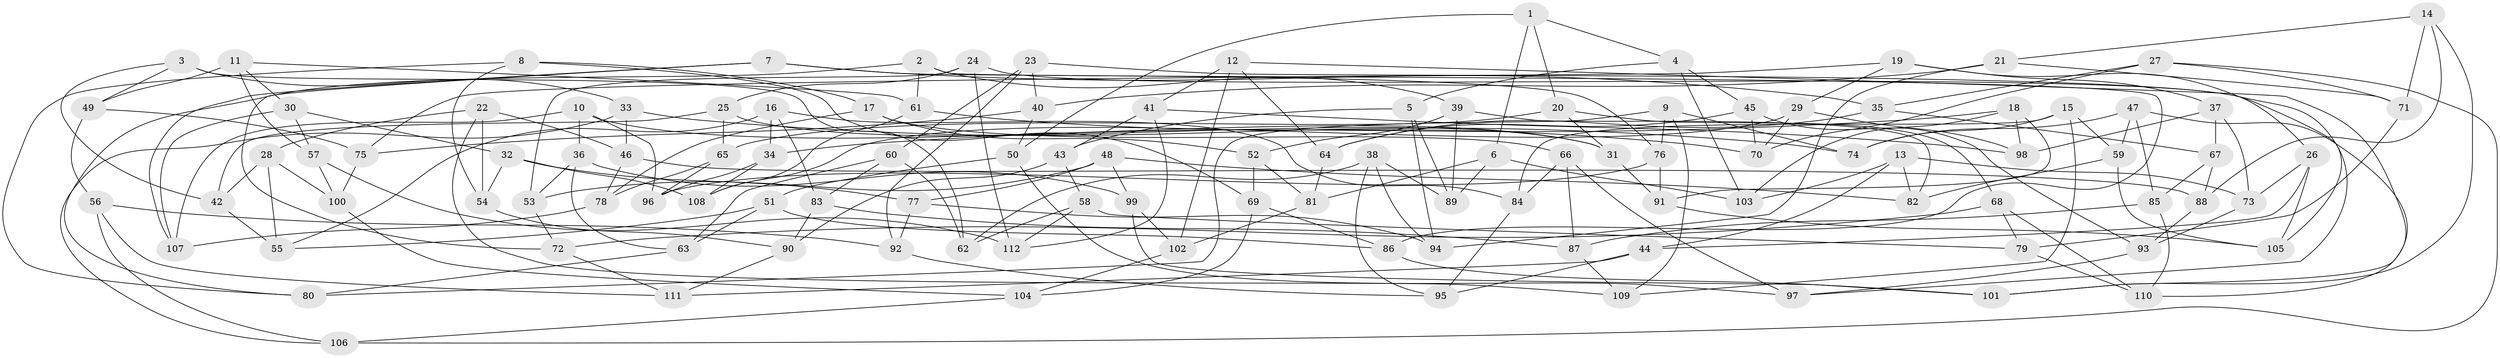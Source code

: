 // coarse degree distribution, {6: 0.4444444444444444, 4: 0.4444444444444444, 5: 0.09722222222222222, 3: 0.013888888888888888}
// Generated by graph-tools (version 1.1) at 2025/42/03/06/25 10:42:18]
// undirected, 112 vertices, 224 edges
graph export_dot {
graph [start="1"]
  node [color=gray90,style=filled];
  1;
  2;
  3;
  4;
  5;
  6;
  7;
  8;
  9;
  10;
  11;
  12;
  13;
  14;
  15;
  16;
  17;
  18;
  19;
  20;
  21;
  22;
  23;
  24;
  25;
  26;
  27;
  28;
  29;
  30;
  31;
  32;
  33;
  34;
  35;
  36;
  37;
  38;
  39;
  40;
  41;
  42;
  43;
  44;
  45;
  46;
  47;
  48;
  49;
  50;
  51;
  52;
  53;
  54;
  55;
  56;
  57;
  58;
  59;
  60;
  61;
  62;
  63;
  64;
  65;
  66;
  67;
  68;
  69;
  70;
  71;
  72;
  73;
  74;
  75;
  76;
  77;
  78;
  79;
  80;
  81;
  82;
  83;
  84;
  85;
  86;
  87;
  88;
  89;
  90;
  91;
  92;
  93;
  94;
  95;
  96;
  97;
  98;
  99;
  100;
  101;
  102;
  103;
  104;
  105;
  106;
  107;
  108;
  109;
  110;
  111;
  112;
  1 -- 6;
  1 -- 4;
  1 -- 50;
  1 -- 20;
  2 -- 80;
  2 -- 86;
  2 -- 39;
  2 -- 61;
  3 -- 49;
  3 -- 62;
  3 -- 33;
  3 -- 42;
  4 -- 103;
  4 -- 5;
  4 -- 45;
  5 -- 43;
  5 -- 89;
  5 -- 94;
  6 -- 81;
  6 -- 103;
  6 -- 89;
  7 -- 72;
  7 -- 35;
  7 -- 107;
  7 -- 76;
  8 -- 17;
  8 -- 80;
  8 -- 69;
  8 -- 54;
  9 -- 109;
  9 -- 74;
  9 -- 76;
  9 -- 80;
  10 -- 107;
  10 -- 31;
  10 -- 36;
  10 -- 96;
  11 -- 49;
  11 -- 57;
  11 -- 61;
  11 -- 30;
  12 -- 102;
  12 -- 101;
  12 -- 64;
  12 -- 41;
  13 -- 73;
  13 -- 44;
  13 -- 103;
  13 -- 82;
  14 -- 88;
  14 -- 21;
  14 -- 101;
  14 -- 71;
  15 -- 84;
  15 -- 109;
  15 -- 59;
  15 -- 74;
  16 -- 34;
  16 -- 83;
  16 -- 55;
  16 -- 84;
  17 -- 52;
  17 -- 78;
  17 -- 66;
  18 -- 98;
  18 -- 91;
  18 -- 103;
  18 -- 34;
  19 -- 75;
  19 -- 26;
  19 -- 29;
  19 -- 37;
  20 -- 65;
  20 -- 68;
  20 -- 31;
  21 -- 71;
  21 -- 40;
  21 -- 94;
  22 -- 109;
  22 -- 46;
  22 -- 54;
  22 -- 28;
  23 -- 60;
  23 -- 92;
  23 -- 105;
  23 -- 40;
  24 -- 25;
  24 -- 53;
  24 -- 112;
  24 -- 97;
  25 -- 42;
  25 -- 31;
  25 -- 65;
  26 -- 73;
  26 -- 105;
  26 -- 44;
  27 -- 70;
  27 -- 106;
  27 -- 35;
  27 -- 71;
  28 -- 100;
  28 -- 42;
  28 -- 55;
  29 -- 98;
  29 -- 70;
  29 -- 108;
  30 -- 107;
  30 -- 57;
  30 -- 32;
  31 -- 91;
  32 -- 54;
  32 -- 77;
  32 -- 108;
  33 -- 74;
  33 -- 46;
  33 -- 106;
  34 -- 108;
  34 -- 96;
  35 -- 64;
  35 -- 67;
  36 -- 63;
  36 -- 99;
  36 -- 53;
  37 -- 67;
  37 -- 98;
  37 -- 73;
  38 -- 62;
  38 -- 95;
  38 -- 89;
  38 -- 94;
  39 -- 82;
  39 -- 89;
  39 -- 52;
  40 -- 50;
  40 -- 75;
  41 -- 43;
  41 -- 98;
  41 -- 112;
  42 -- 55;
  43 -- 58;
  43 -- 90;
  44 -- 111;
  44 -- 95;
  45 -- 64;
  45 -- 70;
  45 -- 93;
  46 -- 88;
  46 -- 78;
  47 -- 85;
  47 -- 59;
  47 -- 74;
  47 -- 110;
  48 -- 82;
  48 -- 77;
  48 -- 99;
  48 -- 53;
  49 -- 75;
  49 -- 56;
  50 -- 51;
  50 -- 97;
  51 -- 86;
  51 -- 55;
  51 -- 63;
  52 -- 69;
  52 -- 81;
  53 -- 72;
  54 -- 90;
  56 -- 92;
  56 -- 106;
  56 -- 111;
  57 -- 112;
  57 -- 100;
  58 -- 79;
  58 -- 112;
  58 -- 62;
  59 -- 105;
  59 -- 82;
  60 -- 63;
  60 -- 62;
  60 -- 83;
  61 -- 108;
  61 -- 70;
  63 -- 80;
  64 -- 81;
  65 -- 78;
  65 -- 96;
  66 -- 97;
  66 -- 84;
  66 -- 87;
  67 -- 85;
  67 -- 88;
  68 -- 79;
  68 -- 110;
  68 -- 72;
  69 -- 86;
  69 -- 104;
  71 -- 79;
  72 -- 111;
  73 -- 93;
  75 -- 100;
  76 -- 96;
  76 -- 91;
  77 -- 94;
  77 -- 92;
  78 -- 107;
  79 -- 110;
  81 -- 102;
  83 -- 87;
  83 -- 90;
  84 -- 95;
  85 -- 87;
  85 -- 110;
  86 -- 101;
  87 -- 109;
  88 -- 93;
  90 -- 111;
  91 -- 105;
  92 -- 95;
  93 -- 97;
  99 -- 101;
  99 -- 102;
  100 -- 104;
  102 -- 104;
  104 -- 106;
}

